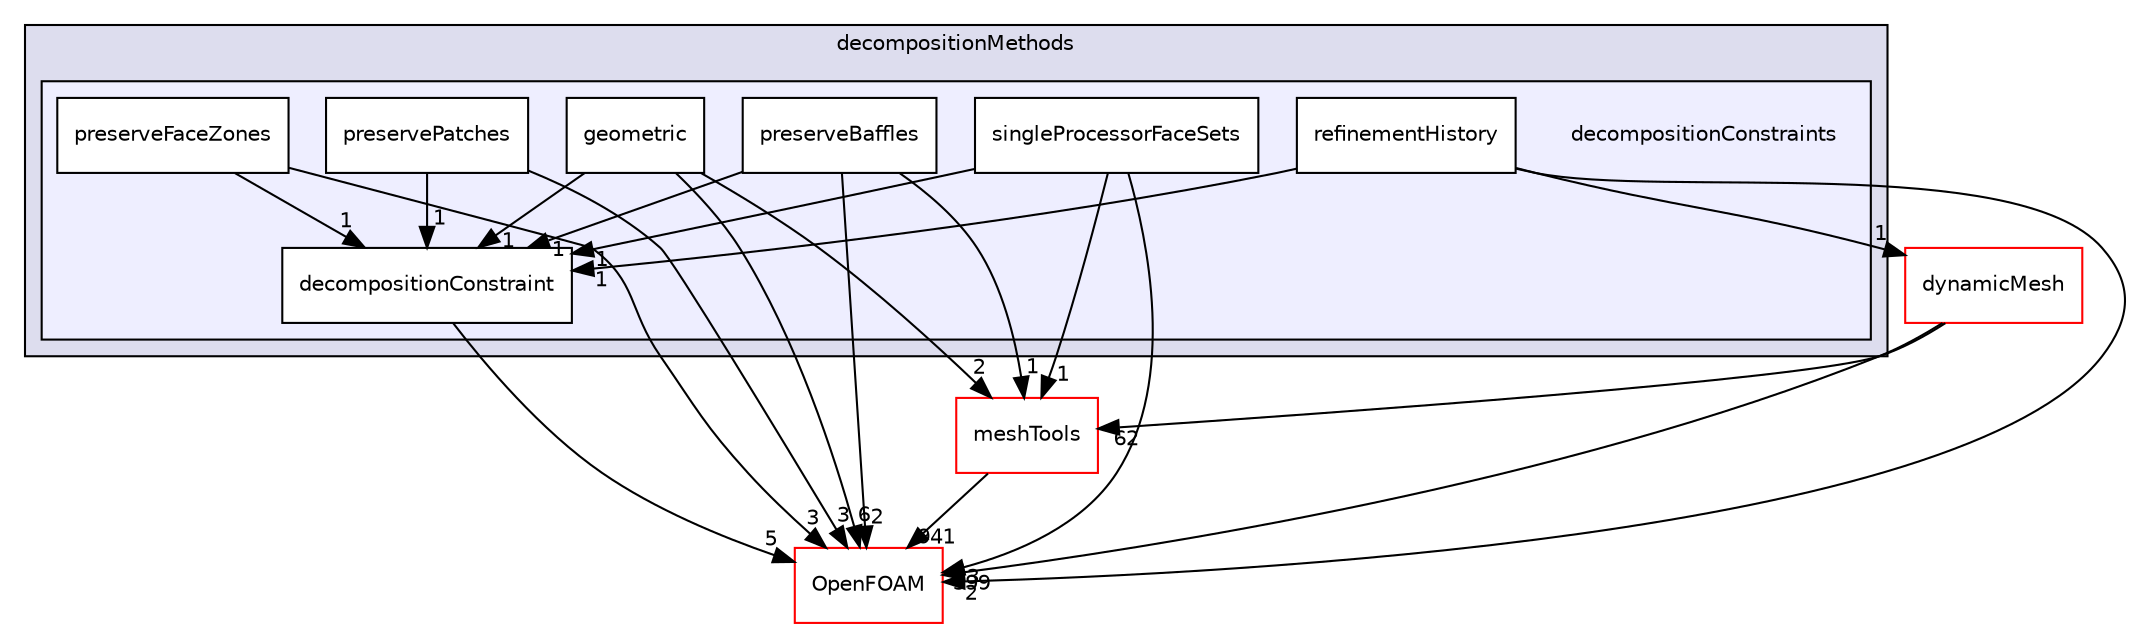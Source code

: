 digraph "src/parallel/decompose/decompositionMethods/decompositionConstraints" {
  bgcolor=transparent;
  compound=true
  node [ fontsize="10", fontname="Helvetica"];
  edge [ labelfontsize="10", labelfontname="Helvetica"];
  subgraph clusterdir_e3b70d1802e286fd48b60eaae8da0038 {
    graph [ bgcolor="#ddddee", pencolor="black", label="decompositionMethods" fontname="Helvetica", fontsize="10", URL="dir_e3b70d1802e286fd48b60eaae8da0038.html"]
  subgraph clusterdir_119c8f1670f0bcaeeb440c813d4d21ad {
    graph [ bgcolor="#eeeeff", pencolor="black", label="" URL="dir_119c8f1670f0bcaeeb440c813d4d21ad.html"];
    dir_119c8f1670f0bcaeeb440c813d4d21ad [shape=plaintext label="decompositionConstraints"];
    dir_974bc333414b27f5964037a2d89d5ddf [shape=box label="decompositionConstraint" color="black" fillcolor="white" style="filled" URL="dir_974bc333414b27f5964037a2d89d5ddf.html"];
    dir_f9b388419d2cc9230b6e88fdc4835ec6 [shape=box label="geometric" color="black" fillcolor="white" style="filled" URL="dir_f9b388419d2cc9230b6e88fdc4835ec6.html"];
    dir_ecdbb3c530063183e970b4810cce8467 [shape=box label="preserveBaffles" color="black" fillcolor="white" style="filled" URL="dir_ecdbb3c530063183e970b4810cce8467.html"];
    dir_33a867d33c9622e321de42bd62c057dd [shape=box label="preserveFaceZones" color="black" fillcolor="white" style="filled" URL="dir_33a867d33c9622e321de42bd62c057dd.html"];
    dir_fba5fe25dc33cad3dde71eb866aecc03 [shape=box label="preservePatches" color="black" fillcolor="white" style="filled" URL="dir_fba5fe25dc33cad3dde71eb866aecc03.html"];
    dir_03ba0af102432d8b789c82d34eee985d [shape=box label="refinementHistory" color="black" fillcolor="white" style="filled" URL="dir_03ba0af102432d8b789c82d34eee985d.html"];
    dir_17816f9319d54e2ae141bd1117368f16 [shape=box label="singleProcessorFaceSets" color="black" fillcolor="white" style="filled" URL="dir_17816f9319d54e2ae141bd1117368f16.html"];
  }
  }
  dir_ae30ad0bef50cf391b24c614251bb9fd [shape=box label="meshTools" color="red" URL="dir_ae30ad0bef50cf391b24c614251bb9fd.html"];
  dir_63742796c427c97a292c80f7db71da36 [shape=box label="dynamicMesh" color="red" URL="dir_63742796c427c97a292c80f7db71da36.html"];
  dir_c5473ff19b20e6ec4dfe5c310b3778a8 [shape=box label="OpenFOAM" color="red" URL="dir_c5473ff19b20e6ec4dfe5c310b3778a8.html"];
  dir_fba5fe25dc33cad3dde71eb866aecc03->dir_974bc333414b27f5964037a2d89d5ddf [headlabel="1", labeldistance=1.5 headhref="dir_002978_002974.html"];
  dir_fba5fe25dc33cad3dde71eb866aecc03->dir_c5473ff19b20e6ec4dfe5c310b3778a8 [headlabel="3", labeldistance=1.5 headhref="dir_002978_002151.html"];
  dir_03ba0af102432d8b789c82d34eee985d->dir_974bc333414b27f5964037a2d89d5ddf [headlabel="1", labeldistance=1.5 headhref="dir_002979_002974.html"];
  dir_03ba0af102432d8b789c82d34eee985d->dir_63742796c427c97a292c80f7db71da36 [headlabel="1", labeldistance=1.5 headhref="dir_002979_000588.html"];
  dir_03ba0af102432d8b789c82d34eee985d->dir_c5473ff19b20e6ec4dfe5c310b3778a8 [headlabel="2", labeldistance=1.5 headhref="dir_002979_002151.html"];
  dir_ae30ad0bef50cf391b24c614251bb9fd->dir_c5473ff19b20e6ec4dfe5c310b3778a8 [headlabel="941", labeldistance=1.5 headhref="dir_001949_002151.html"];
  dir_33a867d33c9622e321de42bd62c057dd->dir_974bc333414b27f5964037a2d89d5ddf [headlabel="1", labeldistance=1.5 headhref="dir_002977_002974.html"];
  dir_33a867d33c9622e321de42bd62c057dd->dir_c5473ff19b20e6ec4dfe5c310b3778a8 [headlabel="3", labeldistance=1.5 headhref="dir_002977_002151.html"];
  dir_974bc333414b27f5964037a2d89d5ddf->dir_c5473ff19b20e6ec4dfe5c310b3778a8 [headlabel="5", labeldistance=1.5 headhref="dir_002974_002151.html"];
  dir_63742796c427c97a292c80f7db71da36->dir_ae30ad0bef50cf391b24c614251bb9fd [headlabel="62", labeldistance=1.5 headhref="dir_000588_001949.html"];
  dir_63742796c427c97a292c80f7db71da36->dir_c5473ff19b20e6ec4dfe5c310b3778a8 [headlabel="599", labeldistance=1.5 headhref="dir_000588_002151.html"];
  dir_17816f9319d54e2ae141bd1117368f16->dir_ae30ad0bef50cf391b24c614251bb9fd [headlabel="1", labeldistance=1.5 headhref="dir_002980_001949.html"];
  dir_17816f9319d54e2ae141bd1117368f16->dir_974bc333414b27f5964037a2d89d5ddf [headlabel="1", labeldistance=1.5 headhref="dir_002980_002974.html"];
  dir_17816f9319d54e2ae141bd1117368f16->dir_c5473ff19b20e6ec4dfe5c310b3778a8 [headlabel="3", labeldistance=1.5 headhref="dir_002980_002151.html"];
  dir_ecdbb3c530063183e970b4810cce8467->dir_ae30ad0bef50cf391b24c614251bb9fd [headlabel="1", labeldistance=1.5 headhref="dir_002976_001949.html"];
  dir_ecdbb3c530063183e970b4810cce8467->dir_974bc333414b27f5964037a2d89d5ddf [headlabel="1", labeldistance=1.5 headhref="dir_002976_002974.html"];
  dir_ecdbb3c530063183e970b4810cce8467->dir_c5473ff19b20e6ec4dfe5c310b3778a8 [headlabel="2", labeldistance=1.5 headhref="dir_002976_002151.html"];
  dir_f9b388419d2cc9230b6e88fdc4835ec6->dir_ae30ad0bef50cf391b24c614251bb9fd [headlabel="2", labeldistance=1.5 headhref="dir_002975_001949.html"];
  dir_f9b388419d2cc9230b6e88fdc4835ec6->dir_974bc333414b27f5964037a2d89d5ddf [headlabel="1", labeldistance=1.5 headhref="dir_002975_002974.html"];
  dir_f9b388419d2cc9230b6e88fdc4835ec6->dir_c5473ff19b20e6ec4dfe5c310b3778a8 [headlabel="6", labeldistance=1.5 headhref="dir_002975_002151.html"];
}
